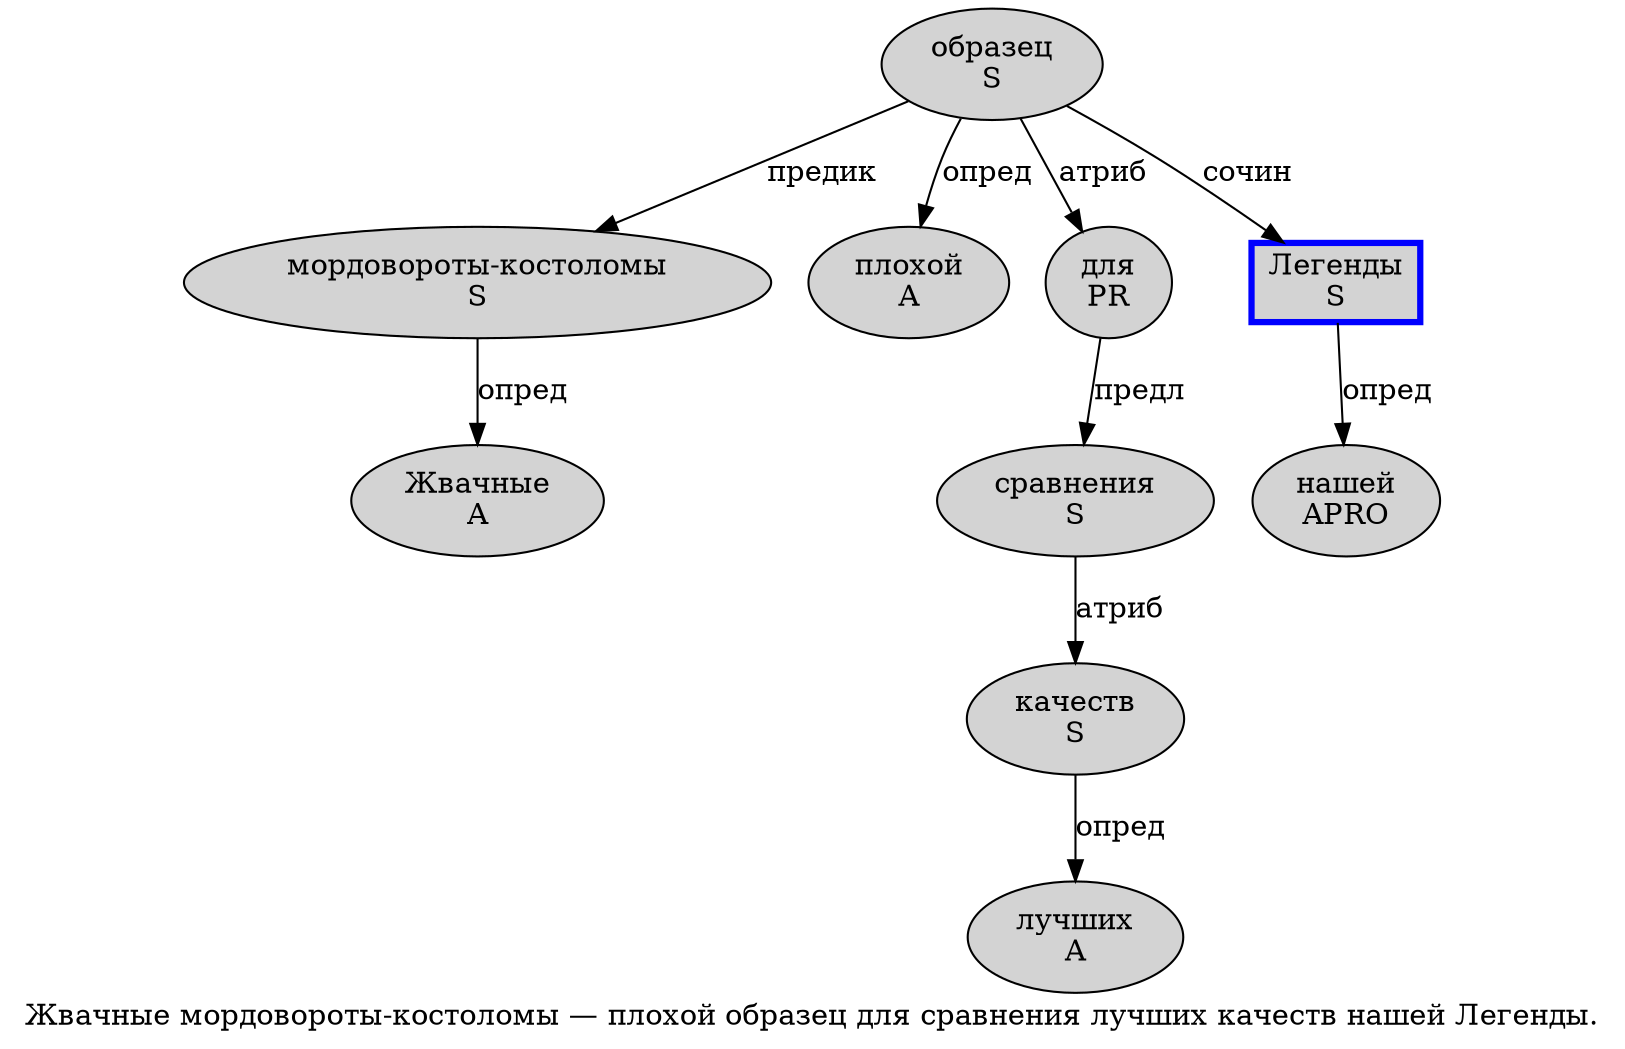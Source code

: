 digraph SENTENCE_3637 {
	graph [label="Жвачные мордовороты-костоломы — плохой образец для сравнения лучших качеств нашей Легенды."]
	node [style=filled]
		0 [label="Жвачные
A" color="" fillcolor=lightgray penwidth=1 shape=ellipse]
		1 [label="мордовороты-костоломы
S" color="" fillcolor=lightgray penwidth=1 shape=ellipse]
		3 [label="плохой
A" color="" fillcolor=lightgray penwidth=1 shape=ellipse]
		4 [label="образец
S" color="" fillcolor=lightgray penwidth=1 shape=ellipse]
		5 [label="для
PR" color="" fillcolor=lightgray penwidth=1 shape=ellipse]
		6 [label="сравнения
S" color="" fillcolor=lightgray penwidth=1 shape=ellipse]
		7 [label="лучших
A" color="" fillcolor=lightgray penwidth=1 shape=ellipse]
		8 [label="качеств
S" color="" fillcolor=lightgray penwidth=1 shape=ellipse]
		9 [label="нашей
APRO" color="" fillcolor=lightgray penwidth=1 shape=ellipse]
		10 [label="Легенды
S" color=blue fillcolor=lightgray penwidth=3 shape=box]
			8 -> 7 [label="опред"]
			5 -> 6 [label="предл"]
			6 -> 8 [label="атриб"]
			1 -> 0 [label="опред"]
			4 -> 1 [label="предик"]
			4 -> 3 [label="опред"]
			4 -> 5 [label="атриб"]
			4 -> 10 [label="сочин"]
			10 -> 9 [label="опред"]
}